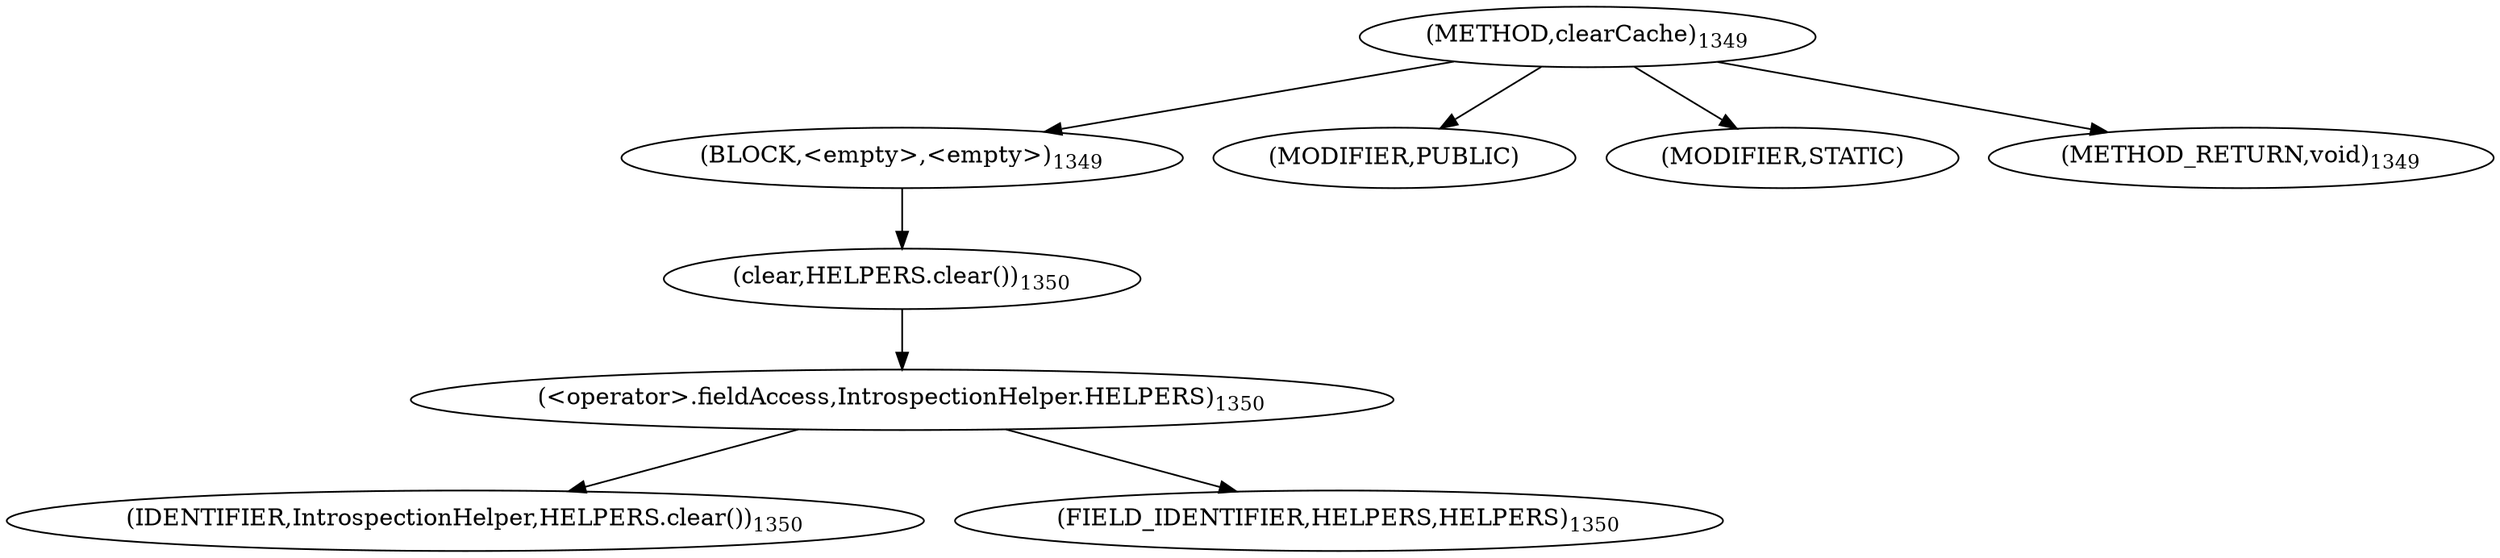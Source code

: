 digraph "clearCache" {  
"2760" [label = <(METHOD,clearCache)<SUB>1349</SUB>> ]
"2761" [label = <(BLOCK,&lt;empty&gt;,&lt;empty&gt;)<SUB>1349</SUB>> ]
"2762" [label = <(clear,HELPERS.clear())<SUB>1350</SUB>> ]
"2763" [label = <(&lt;operator&gt;.fieldAccess,IntrospectionHelper.HELPERS)<SUB>1350</SUB>> ]
"2764" [label = <(IDENTIFIER,IntrospectionHelper,HELPERS.clear())<SUB>1350</SUB>> ]
"2765" [label = <(FIELD_IDENTIFIER,HELPERS,HELPERS)<SUB>1350</SUB>> ]
"2766" [label = <(MODIFIER,PUBLIC)> ]
"2767" [label = <(MODIFIER,STATIC)> ]
"2768" [label = <(METHOD_RETURN,void)<SUB>1349</SUB>> ]
  "2760" -> "2761" 
  "2760" -> "2766" 
  "2760" -> "2767" 
  "2760" -> "2768" 
  "2761" -> "2762" 
  "2762" -> "2763" 
  "2763" -> "2764" 
  "2763" -> "2765" 
}
